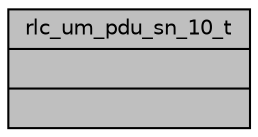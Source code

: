 digraph "rlc_um_pdu_sn_10_t"
{
 // LATEX_PDF_SIZE
  edge [fontname="Helvetica",fontsize="10",labelfontname="Helvetica",labelfontsize="10"];
  node [fontname="Helvetica",fontsize="10",shape=record];
  Node1 [label="{rlc_um_pdu_sn_10_t\n||}",height=0.2,width=0.4,color="black", fillcolor="grey75", style="filled", fontcolor="black",tooltip="Structure helping coding and decoding the first 2 bytes of a UMD PDU."];
}
